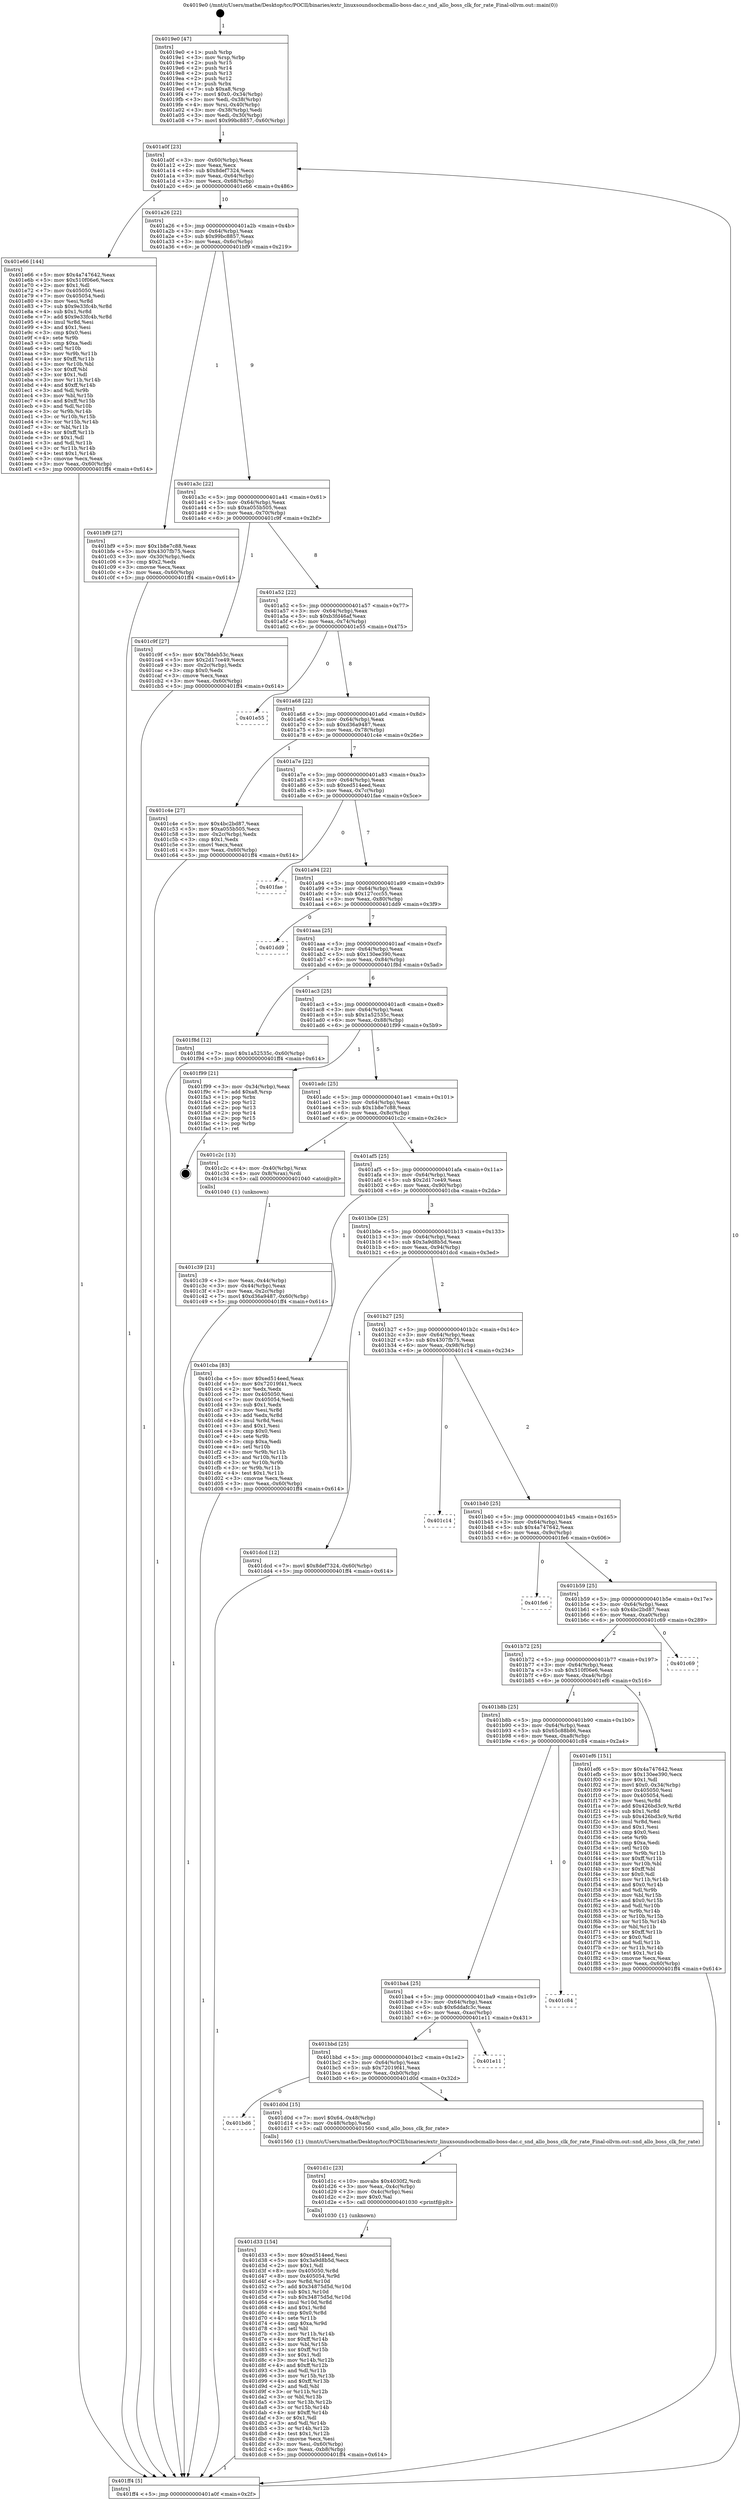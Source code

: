 digraph "0x4019e0" {
  label = "0x4019e0 (/mnt/c/Users/mathe/Desktop/tcc/POCII/binaries/extr_linuxsoundsocbcmallo-boss-dac.c_snd_allo_boss_clk_for_rate_Final-ollvm.out::main(0))"
  labelloc = "t"
  node[shape=record]

  Entry [label="",width=0.3,height=0.3,shape=circle,fillcolor=black,style=filled]
  "0x401a0f" [label="{
     0x401a0f [23]\l
     | [instrs]\l
     &nbsp;&nbsp;0x401a0f \<+3\>: mov -0x60(%rbp),%eax\l
     &nbsp;&nbsp;0x401a12 \<+2\>: mov %eax,%ecx\l
     &nbsp;&nbsp;0x401a14 \<+6\>: sub $0x8def7324,%ecx\l
     &nbsp;&nbsp;0x401a1a \<+3\>: mov %eax,-0x64(%rbp)\l
     &nbsp;&nbsp;0x401a1d \<+3\>: mov %ecx,-0x68(%rbp)\l
     &nbsp;&nbsp;0x401a20 \<+6\>: je 0000000000401e66 \<main+0x486\>\l
  }"]
  "0x401e66" [label="{
     0x401e66 [144]\l
     | [instrs]\l
     &nbsp;&nbsp;0x401e66 \<+5\>: mov $0x4a747642,%eax\l
     &nbsp;&nbsp;0x401e6b \<+5\>: mov $0x510f06e6,%ecx\l
     &nbsp;&nbsp;0x401e70 \<+2\>: mov $0x1,%dl\l
     &nbsp;&nbsp;0x401e72 \<+7\>: mov 0x405050,%esi\l
     &nbsp;&nbsp;0x401e79 \<+7\>: mov 0x405054,%edi\l
     &nbsp;&nbsp;0x401e80 \<+3\>: mov %esi,%r8d\l
     &nbsp;&nbsp;0x401e83 \<+7\>: sub $0x9e33fc4b,%r8d\l
     &nbsp;&nbsp;0x401e8a \<+4\>: sub $0x1,%r8d\l
     &nbsp;&nbsp;0x401e8e \<+7\>: add $0x9e33fc4b,%r8d\l
     &nbsp;&nbsp;0x401e95 \<+4\>: imul %r8d,%esi\l
     &nbsp;&nbsp;0x401e99 \<+3\>: and $0x1,%esi\l
     &nbsp;&nbsp;0x401e9c \<+3\>: cmp $0x0,%esi\l
     &nbsp;&nbsp;0x401e9f \<+4\>: sete %r9b\l
     &nbsp;&nbsp;0x401ea3 \<+3\>: cmp $0xa,%edi\l
     &nbsp;&nbsp;0x401ea6 \<+4\>: setl %r10b\l
     &nbsp;&nbsp;0x401eaa \<+3\>: mov %r9b,%r11b\l
     &nbsp;&nbsp;0x401ead \<+4\>: xor $0xff,%r11b\l
     &nbsp;&nbsp;0x401eb1 \<+3\>: mov %r10b,%bl\l
     &nbsp;&nbsp;0x401eb4 \<+3\>: xor $0xff,%bl\l
     &nbsp;&nbsp;0x401eb7 \<+3\>: xor $0x1,%dl\l
     &nbsp;&nbsp;0x401eba \<+3\>: mov %r11b,%r14b\l
     &nbsp;&nbsp;0x401ebd \<+4\>: and $0xff,%r14b\l
     &nbsp;&nbsp;0x401ec1 \<+3\>: and %dl,%r9b\l
     &nbsp;&nbsp;0x401ec4 \<+3\>: mov %bl,%r15b\l
     &nbsp;&nbsp;0x401ec7 \<+4\>: and $0xff,%r15b\l
     &nbsp;&nbsp;0x401ecb \<+3\>: and %dl,%r10b\l
     &nbsp;&nbsp;0x401ece \<+3\>: or %r9b,%r14b\l
     &nbsp;&nbsp;0x401ed1 \<+3\>: or %r10b,%r15b\l
     &nbsp;&nbsp;0x401ed4 \<+3\>: xor %r15b,%r14b\l
     &nbsp;&nbsp;0x401ed7 \<+3\>: or %bl,%r11b\l
     &nbsp;&nbsp;0x401eda \<+4\>: xor $0xff,%r11b\l
     &nbsp;&nbsp;0x401ede \<+3\>: or $0x1,%dl\l
     &nbsp;&nbsp;0x401ee1 \<+3\>: and %dl,%r11b\l
     &nbsp;&nbsp;0x401ee4 \<+3\>: or %r11b,%r14b\l
     &nbsp;&nbsp;0x401ee7 \<+4\>: test $0x1,%r14b\l
     &nbsp;&nbsp;0x401eeb \<+3\>: cmovne %ecx,%eax\l
     &nbsp;&nbsp;0x401eee \<+3\>: mov %eax,-0x60(%rbp)\l
     &nbsp;&nbsp;0x401ef1 \<+5\>: jmp 0000000000401ff4 \<main+0x614\>\l
  }"]
  "0x401a26" [label="{
     0x401a26 [22]\l
     | [instrs]\l
     &nbsp;&nbsp;0x401a26 \<+5\>: jmp 0000000000401a2b \<main+0x4b\>\l
     &nbsp;&nbsp;0x401a2b \<+3\>: mov -0x64(%rbp),%eax\l
     &nbsp;&nbsp;0x401a2e \<+5\>: sub $0x99bc8857,%eax\l
     &nbsp;&nbsp;0x401a33 \<+3\>: mov %eax,-0x6c(%rbp)\l
     &nbsp;&nbsp;0x401a36 \<+6\>: je 0000000000401bf9 \<main+0x219\>\l
  }"]
  Exit [label="",width=0.3,height=0.3,shape=circle,fillcolor=black,style=filled,peripheries=2]
  "0x401bf9" [label="{
     0x401bf9 [27]\l
     | [instrs]\l
     &nbsp;&nbsp;0x401bf9 \<+5\>: mov $0x1b8e7c88,%eax\l
     &nbsp;&nbsp;0x401bfe \<+5\>: mov $0x4307fb75,%ecx\l
     &nbsp;&nbsp;0x401c03 \<+3\>: mov -0x30(%rbp),%edx\l
     &nbsp;&nbsp;0x401c06 \<+3\>: cmp $0x2,%edx\l
     &nbsp;&nbsp;0x401c09 \<+3\>: cmovne %ecx,%eax\l
     &nbsp;&nbsp;0x401c0c \<+3\>: mov %eax,-0x60(%rbp)\l
     &nbsp;&nbsp;0x401c0f \<+5\>: jmp 0000000000401ff4 \<main+0x614\>\l
  }"]
  "0x401a3c" [label="{
     0x401a3c [22]\l
     | [instrs]\l
     &nbsp;&nbsp;0x401a3c \<+5\>: jmp 0000000000401a41 \<main+0x61\>\l
     &nbsp;&nbsp;0x401a41 \<+3\>: mov -0x64(%rbp),%eax\l
     &nbsp;&nbsp;0x401a44 \<+5\>: sub $0xa055b505,%eax\l
     &nbsp;&nbsp;0x401a49 \<+3\>: mov %eax,-0x70(%rbp)\l
     &nbsp;&nbsp;0x401a4c \<+6\>: je 0000000000401c9f \<main+0x2bf\>\l
  }"]
  "0x401ff4" [label="{
     0x401ff4 [5]\l
     | [instrs]\l
     &nbsp;&nbsp;0x401ff4 \<+5\>: jmp 0000000000401a0f \<main+0x2f\>\l
  }"]
  "0x4019e0" [label="{
     0x4019e0 [47]\l
     | [instrs]\l
     &nbsp;&nbsp;0x4019e0 \<+1\>: push %rbp\l
     &nbsp;&nbsp;0x4019e1 \<+3\>: mov %rsp,%rbp\l
     &nbsp;&nbsp;0x4019e4 \<+2\>: push %r15\l
     &nbsp;&nbsp;0x4019e6 \<+2\>: push %r14\l
     &nbsp;&nbsp;0x4019e8 \<+2\>: push %r13\l
     &nbsp;&nbsp;0x4019ea \<+2\>: push %r12\l
     &nbsp;&nbsp;0x4019ec \<+1\>: push %rbx\l
     &nbsp;&nbsp;0x4019ed \<+7\>: sub $0xa8,%rsp\l
     &nbsp;&nbsp;0x4019f4 \<+7\>: movl $0x0,-0x34(%rbp)\l
     &nbsp;&nbsp;0x4019fb \<+3\>: mov %edi,-0x38(%rbp)\l
     &nbsp;&nbsp;0x4019fe \<+4\>: mov %rsi,-0x40(%rbp)\l
     &nbsp;&nbsp;0x401a02 \<+3\>: mov -0x38(%rbp),%edi\l
     &nbsp;&nbsp;0x401a05 \<+3\>: mov %edi,-0x30(%rbp)\l
     &nbsp;&nbsp;0x401a08 \<+7\>: movl $0x99bc8857,-0x60(%rbp)\l
  }"]
  "0x401d33" [label="{
     0x401d33 [154]\l
     | [instrs]\l
     &nbsp;&nbsp;0x401d33 \<+5\>: mov $0xed514eed,%esi\l
     &nbsp;&nbsp;0x401d38 \<+5\>: mov $0x3a9d8b5d,%ecx\l
     &nbsp;&nbsp;0x401d3d \<+2\>: mov $0x1,%dl\l
     &nbsp;&nbsp;0x401d3f \<+8\>: mov 0x405050,%r8d\l
     &nbsp;&nbsp;0x401d47 \<+8\>: mov 0x405054,%r9d\l
     &nbsp;&nbsp;0x401d4f \<+3\>: mov %r8d,%r10d\l
     &nbsp;&nbsp;0x401d52 \<+7\>: add $0x34875d5d,%r10d\l
     &nbsp;&nbsp;0x401d59 \<+4\>: sub $0x1,%r10d\l
     &nbsp;&nbsp;0x401d5d \<+7\>: sub $0x34875d5d,%r10d\l
     &nbsp;&nbsp;0x401d64 \<+4\>: imul %r10d,%r8d\l
     &nbsp;&nbsp;0x401d68 \<+4\>: and $0x1,%r8d\l
     &nbsp;&nbsp;0x401d6c \<+4\>: cmp $0x0,%r8d\l
     &nbsp;&nbsp;0x401d70 \<+4\>: sete %r11b\l
     &nbsp;&nbsp;0x401d74 \<+4\>: cmp $0xa,%r9d\l
     &nbsp;&nbsp;0x401d78 \<+3\>: setl %bl\l
     &nbsp;&nbsp;0x401d7b \<+3\>: mov %r11b,%r14b\l
     &nbsp;&nbsp;0x401d7e \<+4\>: xor $0xff,%r14b\l
     &nbsp;&nbsp;0x401d82 \<+3\>: mov %bl,%r15b\l
     &nbsp;&nbsp;0x401d85 \<+4\>: xor $0xff,%r15b\l
     &nbsp;&nbsp;0x401d89 \<+3\>: xor $0x1,%dl\l
     &nbsp;&nbsp;0x401d8c \<+3\>: mov %r14b,%r12b\l
     &nbsp;&nbsp;0x401d8f \<+4\>: and $0xff,%r12b\l
     &nbsp;&nbsp;0x401d93 \<+3\>: and %dl,%r11b\l
     &nbsp;&nbsp;0x401d96 \<+3\>: mov %r15b,%r13b\l
     &nbsp;&nbsp;0x401d99 \<+4\>: and $0xff,%r13b\l
     &nbsp;&nbsp;0x401d9d \<+2\>: and %dl,%bl\l
     &nbsp;&nbsp;0x401d9f \<+3\>: or %r11b,%r12b\l
     &nbsp;&nbsp;0x401da2 \<+3\>: or %bl,%r13b\l
     &nbsp;&nbsp;0x401da5 \<+3\>: xor %r13b,%r12b\l
     &nbsp;&nbsp;0x401da8 \<+3\>: or %r15b,%r14b\l
     &nbsp;&nbsp;0x401dab \<+4\>: xor $0xff,%r14b\l
     &nbsp;&nbsp;0x401daf \<+3\>: or $0x1,%dl\l
     &nbsp;&nbsp;0x401db2 \<+3\>: and %dl,%r14b\l
     &nbsp;&nbsp;0x401db5 \<+3\>: or %r14b,%r12b\l
     &nbsp;&nbsp;0x401db8 \<+4\>: test $0x1,%r12b\l
     &nbsp;&nbsp;0x401dbc \<+3\>: cmovne %ecx,%esi\l
     &nbsp;&nbsp;0x401dbf \<+3\>: mov %esi,-0x60(%rbp)\l
     &nbsp;&nbsp;0x401dc2 \<+6\>: mov %eax,-0xb8(%rbp)\l
     &nbsp;&nbsp;0x401dc8 \<+5\>: jmp 0000000000401ff4 \<main+0x614\>\l
  }"]
  "0x401c9f" [label="{
     0x401c9f [27]\l
     | [instrs]\l
     &nbsp;&nbsp;0x401c9f \<+5\>: mov $0x78deb53c,%eax\l
     &nbsp;&nbsp;0x401ca4 \<+5\>: mov $0x2d17ce49,%ecx\l
     &nbsp;&nbsp;0x401ca9 \<+3\>: mov -0x2c(%rbp),%edx\l
     &nbsp;&nbsp;0x401cac \<+3\>: cmp $0x0,%edx\l
     &nbsp;&nbsp;0x401caf \<+3\>: cmove %ecx,%eax\l
     &nbsp;&nbsp;0x401cb2 \<+3\>: mov %eax,-0x60(%rbp)\l
     &nbsp;&nbsp;0x401cb5 \<+5\>: jmp 0000000000401ff4 \<main+0x614\>\l
  }"]
  "0x401a52" [label="{
     0x401a52 [22]\l
     | [instrs]\l
     &nbsp;&nbsp;0x401a52 \<+5\>: jmp 0000000000401a57 \<main+0x77\>\l
     &nbsp;&nbsp;0x401a57 \<+3\>: mov -0x64(%rbp),%eax\l
     &nbsp;&nbsp;0x401a5a \<+5\>: sub $0xb3fd46af,%eax\l
     &nbsp;&nbsp;0x401a5f \<+3\>: mov %eax,-0x74(%rbp)\l
     &nbsp;&nbsp;0x401a62 \<+6\>: je 0000000000401e55 \<main+0x475\>\l
  }"]
  "0x401d1c" [label="{
     0x401d1c [23]\l
     | [instrs]\l
     &nbsp;&nbsp;0x401d1c \<+10\>: movabs $0x4030f2,%rdi\l
     &nbsp;&nbsp;0x401d26 \<+3\>: mov %eax,-0x4c(%rbp)\l
     &nbsp;&nbsp;0x401d29 \<+3\>: mov -0x4c(%rbp),%esi\l
     &nbsp;&nbsp;0x401d2c \<+2\>: mov $0x0,%al\l
     &nbsp;&nbsp;0x401d2e \<+5\>: call 0000000000401030 \<printf@plt\>\l
     | [calls]\l
     &nbsp;&nbsp;0x401030 \{1\} (unknown)\l
  }"]
  "0x401e55" [label="{
     0x401e55\l
  }", style=dashed]
  "0x401a68" [label="{
     0x401a68 [22]\l
     | [instrs]\l
     &nbsp;&nbsp;0x401a68 \<+5\>: jmp 0000000000401a6d \<main+0x8d\>\l
     &nbsp;&nbsp;0x401a6d \<+3\>: mov -0x64(%rbp),%eax\l
     &nbsp;&nbsp;0x401a70 \<+5\>: sub $0xd36a9487,%eax\l
     &nbsp;&nbsp;0x401a75 \<+3\>: mov %eax,-0x78(%rbp)\l
     &nbsp;&nbsp;0x401a78 \<+6\>: je 0000000000401c4e \<main+0x26e\>\l
  }"]
  "0x401bd6" [label="{
     0x401bd6\l
  }", style=dashed]
  "0x401c4e" [label="{
     0x401c4e [27]\l
     | [instrs]\l
     &nbsp;&nbsp;0x401c4e \<+5\>: mov $0x4bc2bd87,%eax\l
     &nbsp;&nbsp;0x401c53 \<+5\>: mov $0xa055b505,%ecx\l
     &nbsp;&nbsp;0x401c58 \<+3\>: mov -0x2c(%rbp),%edx\l
     &nbsp;&nbsp;0x401c5b \<+3\>: cmp $0x1,%edx\l
     &nbsp;&nbsp;0x401c5e \<+3\>: cmovl %ecx,%eax\l
     &nbsp;&nbsp;0x401c61 \<+3\>: mov %eax,-0x60(%rbp)\l
     &nbsp;&nbsp;0x401c64 \<+5\>: jmp 0000000000401ff4 \<main+0x614\>\l
  }"]
  "0x401a7e" [label="{
     0x401a7e [22]\l
     | [instrs]\l
     &nbsp;&nbsp;0x401a7e \<+5\>: jmp 0000000000401a83 \<main+0xa3\>\l
     &nbsp;&nbsp;0x401a83 \<+3\>: mov -0x64(%rbp),%eax\l
     &nbsp;&nbsp;0x401a86 \<+5\>: sub $0xed514eed,%eax\l
     &nbsp;&nbsp;0x401a8b \<+3\>: mov %eax,-0x7c(%rbp)\l
     &nbsp;&nbsp;0x401a8e \<+6\>: je 0000000000401fae \<main+0x5ce\>\l
  }"]
  "0x401d0d" [label="{
     0x401d0d [15]\l
     | [instrs]\l
     &nbsp;&nbsp;0x401d0d \<+7\>: movl $0x64,-0x48(%rbp)\l
     &nbsp;&nbsp;0x401d14 \<+3\>: mov -0x48(%rbp),%edi\l
     &nbsp;&nbsp;0x401d17 \<+5\>: call 0000000000401560 \<snd_allo_boss_clk_for_rate\>\l
     | [calls]\l
     &nbsp;&nbsp;0x401560 \{1\} (/mnt/c/Users/mathe/Desktop/tcc/POCII/binaries/extr_linuxsoundsocbcmallo-boss-dac.c_snd_allo_boss_clk_for_rate_Final-ollvm.out::snd_allo_boss_clk_for_rate)\l
  }"]
  "0x401fae" [label="{
     0x401fae\l
  }", style=dashed]
  "0x401a94" [label="{
     0x401a94 [22]\l
     | [instrs]\l
     &nbsp;&nbsp;0x401a94 \<+5\>: jmp 0000000000401a99 \<main+0xb9\>\l
     &nbsp;&nbsp;0x401a99 \<+3\>: mov -0x64(%rbp),%eax\l
     &nbsp;&nbsp;0x401a9c \<+5\>: sub $0x127ccc55,%eax\l
     &nbsp;&nbsp;0x401aa1 \<+3\>: mov %eax,-0x80(%rbp)\l
     &nbsp;&nbsp;0x401aa4 \<+6\>: je 0000000000401dd9 \<main+0x3f9\>\l
  }"]
  "0x401bbd" [label="{
     0x401bbd [25]\l
     | [instrs]\l
     &nbsp;&nbsp;0x401bbd \<+5\>: jmp 0000000000401bc2 \<main+0x1e2\>\l
     &nbsp;&nbsp;0x401bc2 \<+3\>: mov -0x64(%rbp),%eax\l
     &nbsp;&nbsp;0x401bc5 \<+5\>: sub $0x72019f41,%eax\l
     &nbsp;&nbsp;0x401bca \<+6\>: mov %eax,-0xb0(%rbp)\l
     &nbsp;&nbsp;0x401bd0 \<+6\>: je 0000000000401d0d \<main+0x32d\>\l
  }"]
  "0x401dd9" [label="{
     0x401dd9\l
  }", style=dashed]
  "0x401aaa" [label="{
     0x401aaa [25]\l
     | [instrs]\l
     &nbsp;&nbsp;0x401aaa \<+5\>: jmp 0000000000401aaf \<main+0xcf\>\l
     &nbsp;&nbsp;0x401aaf \<+3\>: mov -0x64(%rbp),%eax\l
     &nbsp;&nbsp;0x401ab2 \<+5\>: sub $0x130ee390,%eax\l
     &nbsp;&nbsp;0x401ab7 \<+6\>: mov %eax,-0x84(%rbp)\l
     &nbsp;&nbsp;0x401abd \<+6\>: je 0000000000401f8d \<main+0x5ad\>\l
  }"]
  "0x401e11" [label="{
     0x401e11\l
  }", style=dashed]
  "0x401f8d" [label="{
     0x401f8d [12]\l
     | [instrs]\l
     &nbsp;&nbsp;0x401f8d \<+7\>: movl $0x1a52535c,-0x60(%rbp)\l
     &nbsp;&nbsp;0x401f94 \<+5\>: jmp 0000000000401ff4 \<main+0x614\>\l
  }"]
  "0x401ac3" [label="{
     0x401ac3 [25]\l
     | [instrs]\l
     &nbsp;&nbsp;0x401ac3 \<+5\>: jmp 0000000000401ac8 \<main+0xe8\>\l
     &nbsp;&nbsp;0x401ac8 \<+3\>: mov -0x64(%rbp),%eax\l
     &nbsp;&nbsp;0x401acb \<+5\>: sub $0x1a52535c,%eax\l
     &nbsp;&nbsp;0x401ad0 \<+6\>: mov %eax,-0x88(%rbp)\l
     &nbsp;&nbsp;0x401ad6 \<+6\>: je 0000000000401f99 \<main+0x5b9\>\l
  }"]
  "0x401ba4" [label="{
     0x401ba4 [25]\l
     | [instrs]\l
     &nbsp;&nbsp;0x401ba4 \<+5\>: jmp 0000000000401ba9 \<main+0x1c9\>\l
     &nbsp;&nbsp;0x401ba9 \<+3\>: mov -0x64(%rbp),%eax\l
     &nbsp;&nbsp;0x401bac \<+5\>: sub $0x6ddafc3c,%eax\l
     &nbsp;&nbsp;0x401bb1 \<+6\>: mov %eax,-0xac(%rbp)\l
     &nbsp;&nbsp;0x401bb7 \<+6\>: je 0000000000401e11 \<main+0x431\>\l
  }"]
  "0x401f99" [label="{
     0x401f99 [21]\l
     | [instrs]\l
     &nbsp;&nbsp;0x401f99 \<+3\>: mov -0x34(%rbp),%eax\l
     &nbsp;&nbsp;0x401f9c \<+7\>: add $0xa8,%rsp\l
     &nbsp;&nbsp;0x401fa3 \<+1\>: pop %rbx\l
     &nbsp;&nbsp;0x401fa4 \<+2\>: pop %r12\l
     &nbsp;&nbsp;0x401fa6 \<+2\>: pop %r13\l
     &nbsp;&nbsp;0x401fa8 \<+2\>: pop %r14\l
     &nbsp;&nbsp;0x401faa \<+2\>: pop %r15\l
     &nbsp;&nbsp;0x401fac \<+1\>: pop %rbp\l
     &nbsp;&nbsp;0x401fad \<+1\>: ret\l
  }"]
  "0x401adc" [label="{
     0x401adc [25]\l
     | [instrs]\l
     &nbsp;&nbsp;0x401adc \<+5\>: jmp 0000000000401ae1 \<main+0x101\>\l
     &nbsp;&nbsp;0x401ae1 \<+3\>: mov -0x64(%rbp),%eax\l
     &nbsp;&nbsp;0x401ae4 \<+5\>: sub $0x1b8e7c88,%eax\l
     &nbsp;&nbsp;0x401ae9 \<+6\>: mov %eax,-0x8c(%rbp)\l
     &nbsp;&nbsp;0x401aef \<+6\>: je 0000000000401c2c \<main+0x24c\>\l
  }"]
  "0x401c84" [label="{
     0x401c84\l
  }", style=dashed]
  "0x401c2c" [label="{
     0x401c2c [13]\l
     | [instrs]\l
     &nbsp;&nbsp;0x401c2c \<+4\>: mov -0x40(%rbp),%rax\l
     &nbsp;&nbsp;0x401c30 \<+4\>: mov 0x8(%rax),%rdi\l
     &nbsp;&nbsp;0x401c34 \<+5\>: call 0000000000401040 \<atoi@plt\>\l
     | [calls]\l
     &nbsp;&nbsp;0x401040 \{1\} (unknown)\l
  }"]
  "0x401af5" [label="{
     0x401af5 [25]\l
     | [instrs]\l
     &nbsp;&nbsp;0x401af5 \<+5\>: jmp 0000000000401afa \<main+0x11a\>\l
     &nbsp;&nbsp;0x401afa \<+3\>: mov -0x64(%rbp),%eax\l
     &nbsp;&nbsp;0x401afd \<+5\>: sub $0x2d17ce49,%eax\l
     &nbsp;&nbsp;0x401b02 \<+6\>: mov %eax,-0x90(%rbp)\l
     &nbsp;&nbsp;0x401b08 \<+6\>: je 0000000000401cba \<main+0x2da\>\l
  }"]
  "0x401c39" [label="{
     0x401c39 [21]\l
     | [instrs]\l
     &nbsp;&nbsp;0x401c39 \<+3\>: mov %eax,-0x44(%rbp)\l
     &nbsp;&nbsp;0x401c3c \<+3\>: mov -0x44(%rbp),%eax\l
     &nbsp;&nbsp;0x401c3f \<+3\>: mov %eax,-0x2c(%rbp)\l
     &nbsp;&nbsp;0x401c42 \<+7\>: movl $0xd36a9487,-0x60(%rbp)\l
     &nbsp;&nbsp;0x401c49 \<+5\>: jmp 0000000000401ff4 \<main+0x614\>\l
  }"]
  "0x401b8b" [label="{
     0x401b8b [25]\l
     | [instrs]\l
     &nbsp;&nbsp;0x401b8b \<+5\>: jmp 0000000000401b90 \<main+0x1b0\>\l
     &nbsp;&nbsp;0x401b90 \<+3\>: mov -0x64(%rbp),%eax\l
     &nbsp;&nbsp;0x401b93 \<+5\>: sub $0x65c88b86,%eax\l
     &nbsp;&nbsp;0x401b98 \<+6\>: mov %eax,-0xa8(%rbp)\l
     &nbsp;&nbsp;0x401b9e \<+6\>: je 0000000000401c84 \<main+0x2a4\>\l
  }"]
  "0x401cba" [label="{
     0x401cba [83]\l
     | [instrs]\l
     &nbsp;&nbsp;0x401cba \<+5\>: mov $0xed514eed,%eax\l
     &nbsp;&nbsp;0x401cbf \<+5\>: mov $0x72019f41,%ecx\l
     &nbsp;&nbsp;0x401cc4 \<+2\>: xor %edx,%edx\l
     &nbsp;&nbsp;0x401cc6 \<+7\>: mov 0x405050,%esi\l
     &nbsp;&nbsp;0x401ccd \<+7\>: mov 0x405054,%edi\l
     &nbsp;&nbsp;0x401cd4 \<+3\>: sub $0x1,%edx\l
     &nbsp;&nbsp;0x401cd7 \<+3\>: mov %esi,%r8d\l
     &nbsp;&nbsp;0x401cda \<+3\>: add %edx,%r8d\l
     &nbsp;&nbsp;0x401cdd \<+4\>: imul %r8d,%esi\l
     &nbsp;&nbsp;0x401ce1 \<+3\>: and $0x1,%esi\l
     &nbsp;&nbsp;0x401ce4 \<+3\>: cmp $0x0,%esi\l
     &nbsp;&nbsp;0x401ce7 \<+4\>: sete %r9b\l
     &nbsp;&nbsp;0x401ceb \<+3\>: cmp $0xa,%edi\l
     &nbsp;&nbsp;0x401cee \<+4\>: setl %r10b\l
     &nbsp;&nbsp;0x401cf2 \<+3\>: mov %r9b,%r11b\l
     &nbsp;&nbsp;0x401cf5 \<+3\>: and %r10b,%r11b\l
     &nbsp;&nbsp;0x401cf8 \<+3\>: xor %r10b,%r9b\l
     &nbsp;&nbsp;0x401cfb \<+3\>: or %r9b,%r11b\l
     &nbsp;&nbsp;0x401cfe \<+4\>: test $0x1,%r11b\l
     &nbsp;&nbsp;0x401d02 \<+3\>: cmovne %ecx,%eax\l
     &nbsp;&nbsp;0x401d05 \<+3\>: mov %eax,-0x60(%rbp)\l
     &nbsp;&nbsp;0x401d08 \<+5\>: jmp 0000000000401ff4 \<main+0x614\>\l
  }"]
  "0x401b0e" [label="{
     0x401b0e [25]\l
     | [instrs]\l
     &nbsp;&nbsp;0x401b0e \<+5\>: jmp 0000000000401b13 \<main+0x133\>\l
     &nbsp;&nbsp;0x401b13 \<+3\>: mov -0x64(%rbp),%eax\l
     &nbsp;&nbsp;0x401b16 \<+5\>: sub $0x3a9d8b5d,%eax\l
     &nbsp;&nbsp;0x401b1b \<+6\>: mov %eax,-0x94(%rbp)\l
     &nbsp;&nbsp;0x401b21 \<+6\>: je 0000000000401dcd \<main+0x3ed\>\l
  }"]
  "0x401ef6" [label="{
     0x401ef6 [151]\l
     | [instrs]\l
     &nbsp;&nbsp;0x401ef6 \<+5\>: mov $0x4a747642,%eax\l
     &nbsp;&nbsp;0x401efb \<+5\>: mov $0x130ee390,%ecx\l
     &nbsp;&nbsp;0x401f00 \<+2\>: mov $0x1,%dl\l
     &nbsp;&nbsp;0x401f02 \<+7\>: movl $0x0,-0x34(%rbp)\l
     &nbsp;&nbsp;0x401f09 \<+7\>: mov 0x405050,%esi\l
     &nbsp;&nbsp;0x401f10 \<+7\>: mov 0x405054,%edi\l
     &nbsp;&nbsp;0x401f17 \<+3\>: mov %esi,%r8d\l
     &nbsp;&nbsp;0x401f1a \<+7\>: add $0x426bd3c9,%r8d\l
     &nbsp;&nbsp;0x401f21 \<+4\>: sub $0x1,%r8d\l
     &nbsp;&nbsp;0x401f25 \<+7\>: sub $0x426bd3c9,%r8d\l
     &nbsp;&nbsp;0x401f2c \<+4\>: imul %r8d,%esi\l
     &nbsp;&nbsp;0x401f30 \<+3\>: and $0x1,%esi\l
     &nbsp;&nbsp;0x401f33 \<+3\>: cmp $0x0,%esi\l
     &nbsp;&nbsp;0x401f36 \<+4\>: sete %r9b\l
     &nbsp;&nbsp;0x401f3a \<+3\>: cmp $0xa,%edi\l
     &nbsp;&nbsp;0x401f3d \<+4\>: setl %r10b\l
     &nbsp;&nbsp;0x401f41 \<+3\>: mov %r9b,%r11b\l
     &nbsp;&nbsp;0x401f44 \<+4\>: xor $0xff,%r11b\l
     &nbsp;&nbsp;0x401f48 \<+3\>: mov %r10b,%bl\l
     &nbsp;&nbsp;0x401f4b \<+3\>: xor $0xff,%bl\l
     &nbsp;&nbsp;0x401f4e \<+3\>: xor $0x0,%dl\l
     &nbsp;&nbsp;0x401f51 \<+3\>: mov %r11b,%r14b\l
     &nbsp;&nbsp;0x401f54 \<+4\>: and $0x0,%r14b\l
     &nbsp;&nbsp;0x401f58 \<+3\>: and %dl,%r9b\l
     &nbsp;&nbsp;0x401f5b \<+3\>: mov %bl,%r15b\l
     &nbsp;&nbsp;0x401f5e \<+4\>: and $0x0,%r15b\l
     &nbsp;&nbsp;0x401f62 \<+3\>: and %dl,%r10b\l
     &nbsp;&nbsp;0x401f65 \<+3\>: or %r9b,%r14b\l
     &nbsp;&nbsp;0x401f68 \<+3\>: or %r10b,%r15b\l
     &nbsp;&nbsp;0x401f6b \<+3\>: xor %r15b,%r14b\l
     &nbsp;&nbsp;0x401f6e \<+3\>: or %bl,%r11b\l
     &nbsp;&nbsp;0x401f71 \<+4\>: xor $0xff,%r11b\l
     &nbsp;&nbsp;0x401f75 \<+3\>: or $0x0,%dl\l
     &nbsp;&nbsp;0x401f78 \<+3\>: and %dl,%r11b\l
     &nbsp;&nbsp;0x401f7b \<+3\>: or %r11b,%r14b\l
     &nbsp;&nbsp;0x401f7e \<+4\>: test $0x1,%r14b\l
     &nbsp;&nbsp;0x401f82 \<+3\>: cmovne %ecx,%eax\l
     &nbsp;&nbsp;0x401f85 \<+3\>: mov %eax,-0x60(%rbp)\l
     &nbsp;&nbsp;0x401f88 \<+5\>: jmp 0000000000401ff4 \<main+0x614\>\l
  }"]
  "0x401dcd" [label="{
     0x401dcd [12]\l
     | [instrs]\l
     &nbsp;&nbsp;0x401dcd \<+7\>: movl $0x8def7324,-0x60(%rbp)\l
     &nbsp;&nbsp;0x401dd4 \<+5\>: jmp 0000000000401ff4 \<main+0x614\>\l
  }"]
  "0x401b27" [label="{
     0x401b27 [25]\l
     | [instrs]\l
     &nbsp;&nbsp;0x401b27 \<+5\>: jmp 0000000000401b2c \<main+0x14c\>\l
     &nbsp;&nbsp;0x401b2c \<+3\>: mov -0x64(%rbp),%eax\l
     &nbsp;&nbsp;0x401b2f \<+5\>: sub $0x4307fb75,%eax\l
     &nbsp;&nbsp;0x401b34 \<+6\>: mov %eax,-0x98(%rbp)\l
     &nbsp;&nbsp;0x401b3a \<+6\>: je 0000000000401c14 \<main+0x234\>\l
  }"]
  "0x401b72" [label="{
     0x401b72 [25]\l
     | [instrs]\l
     &nbsp;&nbsp;0x401b72 \<+5\>: jmp 0000000000401b77 \<main+0x197\>\l
     &nbsp;&nbsp;0x401b77 \<+3\>: mov -0x64(%rbp),%eax\l
     &nbsp;&nbsp;0x401b7a \<+5\>: sub $0x510f06e6,%eax\l
     &nbsp;&nbsp;0x401b7f \<+6\>: mov %eax,-0xa4(%rbp)\l
     &nbsp;&nbsp;0x401b85 \<+6\>: je 0000000000401ef6 \<main+0x516\>\l
  }"]
  "0x401c14" [label="{
     0x401c14\l
  }", style=dashed]
  "0x401b40" [label="{
     0x401b40 [25]\l
     | [instrs]\l
     &nbsp;&nbsp;0x401b40 \<+5\>: jmp 0000000000401b45 \<main+0x165\>\l
     &nbsp;&nbsp;0x401b45 \<+3\>: mov -0x64(%rbp),%eax\l
     &nbsp;&nbsp;0x401b48 \<+5\>: sub $0x4a747642,%eax\l
     &nbsp;&nbsp;0x401b4d \<+6\>: mov %eax,-0x9c(%rbp)\l
     &nbsp;&nbsp;0x401b53 \<+6\>: je 0000000000401fe6 \<main+0x606\>\l
  }"]
  "0x401c69" [label="{
     0x401c69\l
  }", style=dashed]
  "0x401fe6" [label="{
     0x401fe6\l
  }", style=dashed]
  "0x401b59" [label="{
     0x401b59 [25]\l
     | [instrs]\l
     &nbsp;&nbsp;0x401b59 \<+5\>: jmp 0000000000401b5e \<main+0x17e\>\l
     &nbsp;&nbsp;0x401b5e \<+3\>: mov -0x64(%rbp),%eax\l
     &nbsp;&nbsp;0x401b61 \<+5\>: sub $0x4bc2bd87,%eax\l
     &nbsp;&nbsp;0x401b66 \<+6\>: mov %eax,-0xa0(%rbp)\l
     &nbsp;&nbsp;0x401b6c \<+6\>: je 0000000000401c69 \<main+0x289\>\l
  }"]
  Entry -> "0x4019e0" [label=" 1"]
  "0x401a0f" -> "0x401e66" [label=" 1"]
  "0x401a0f" -> "0x401a26" [label=" 10"]
  "0x401f99" -> Exit [label=" 1"]
  "0x401a26" -> "0x401bf9" [label=" 1"]
  "0x401a26" -> "0x401a3c" [label=" 9"]
  "0x401bf9" -> "0x401ff4" [label=" 1"]
  "0x4019e0" -> "0x401a0f" [label=" 1"]
  "0x401ff4" -> "0x401a0f" [label=" 10"]
  "0x401f8d" -> "0x401ff4" [label=" 1"]
  "0x401a3c" -> "0x401c9f" [label=" 1"]
  "0x401a3c" -> "0x401a52" [label=" 8"]
  "0x401ef6" -> "0x401ff4" [label=" 1"]
  "0x401a52" -> "0x401e55" [label=" 0"]
  "0x401a52" -> "0x401a68" [label=" 8"]
  "0x401e66" -> "0x401ff4" [label=" 1"]
  "0x401a68" -> "0x401c4e" [label=" 1"]
  "0x401a68" -> "0x401a7e" [label=" 7"]
  "0x401dcd" -> "0x401ff4" [label=" 1"]
  "0x401a7e" -> "0x401fae" [label=" 0"]
  "0x401a7e" -> "0x401a94" [label=" 7"]
  "0x401d33" -> "0x401ff4" [label=" 1"]
  "0x401a94" -> "0x401dd9" [label=" 0"]
  "0x401a94" -> "0x401aaa" [label=" 7"]
  "0x401d0d" -> "0x401d1c" [label=" 1"]
  "0x401aaa" -> "0x401f8d" [label=" 1"]
  "0x401aaa" -> "0x401ac3" [label=" 6"]
  "0x401bbd" -> "0x401bd6" [label=" 0"]
  "0x401ac3" -> "0x401f99" [label=" 1"]
  "0x401ac3" -> "0x401adc" [label=" 5"]
  "0x401d1c" -> "0x401d33" [label=" 1"]
  "0x401adc" -> "0x401c2c" [label=" 1"]
  "0x401adc" -> "0x401af5" [label=" 4"]
  "0x401c2c" -> "0x401c39" [label=" 1"]
  "0x401c39" -> "0x401ff4" [label=" 1"]
  "0x401c4e" -> "0x401ff4" [label=" 1"]
  "0x401c9f" -> "0x401ff4" [label=" 1"]
  "0x401ba4" -> "0x401bbd" [label=" 1"]
  "0x401af5" -> "0x401cba" [label=" 1"]
  "0x401af5" -> "0x401b0e" [label=" 3"]
  "0x401cba" -> "0x401ff4" [label=" 1"]
  "0x401bbd" -> "0x401d0d" [label=" 1"]
  "0x401b0e" -> "0x401dcd" [label=" 1"]
  "0x401b0e" -> "0x401b27" [label=" 2"]
  "0x401b8b" -> "0x401ba4" [label=" 1"]
  "0x401b27" -> "0x401c14" [label=" 0"]
  "0x401b27" -> "0x401b40" [label=" 2"]
  "0x401ba4" -> "0x401e11" [label=" 0"]
  "0x401b40" -> "0x401fe6" [label=" 0"]
  "0x401b40" -> "0x401b59" [label=" 2"]
  "0x401b72" -> "0x401b8b" [label=" 1"]
  "0x401b59" -> "0x401c69" [label=" 0"]
  "0x401b59" -> "0x401b72" [label=" 2"]
  "0x401b8b" -> "0x401c84" [label=" 0"]
  "0x401b72" -> "0x401ef6" [label=" 1"]
}
